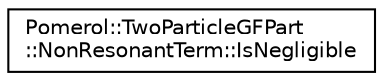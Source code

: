 digraph "Graphical Class Hierarchy"
{
  edge [fontname="Helvetica",fontsize="10",labelfontname="Helvetica",labelfontsize="10"];
  node [fontname="Helvetica",fontsize="10",shape=record];
  rankdir="LR";
  Node0 [label="Pomerol::TwoParticleGFPart\l::NonResonantTerm::IsNegligible",height=0.2,width=0.4,color="black", fillcolor="white", style="filled",URL="$struct_pomerol_1_1_two_particle_g_f_part_1_1_non_resonant_term_1_1_is_negligible.html",tooltip="Predicate: Does a term have a negligible residue? "];
}
